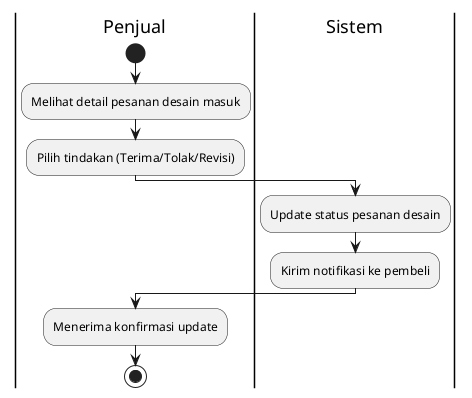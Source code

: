 @startuml
|Penjual|
start
:Melihat detail pesanan desain masuk;
:Pilih tindakan (Terima/Tolak/Revisi);
|Sistem|
:Update status pesanan desain;
:Kirim notifikasi ke pembeli;
|Penjual|
:Menerima konfirmasi update;
stop
@enduml